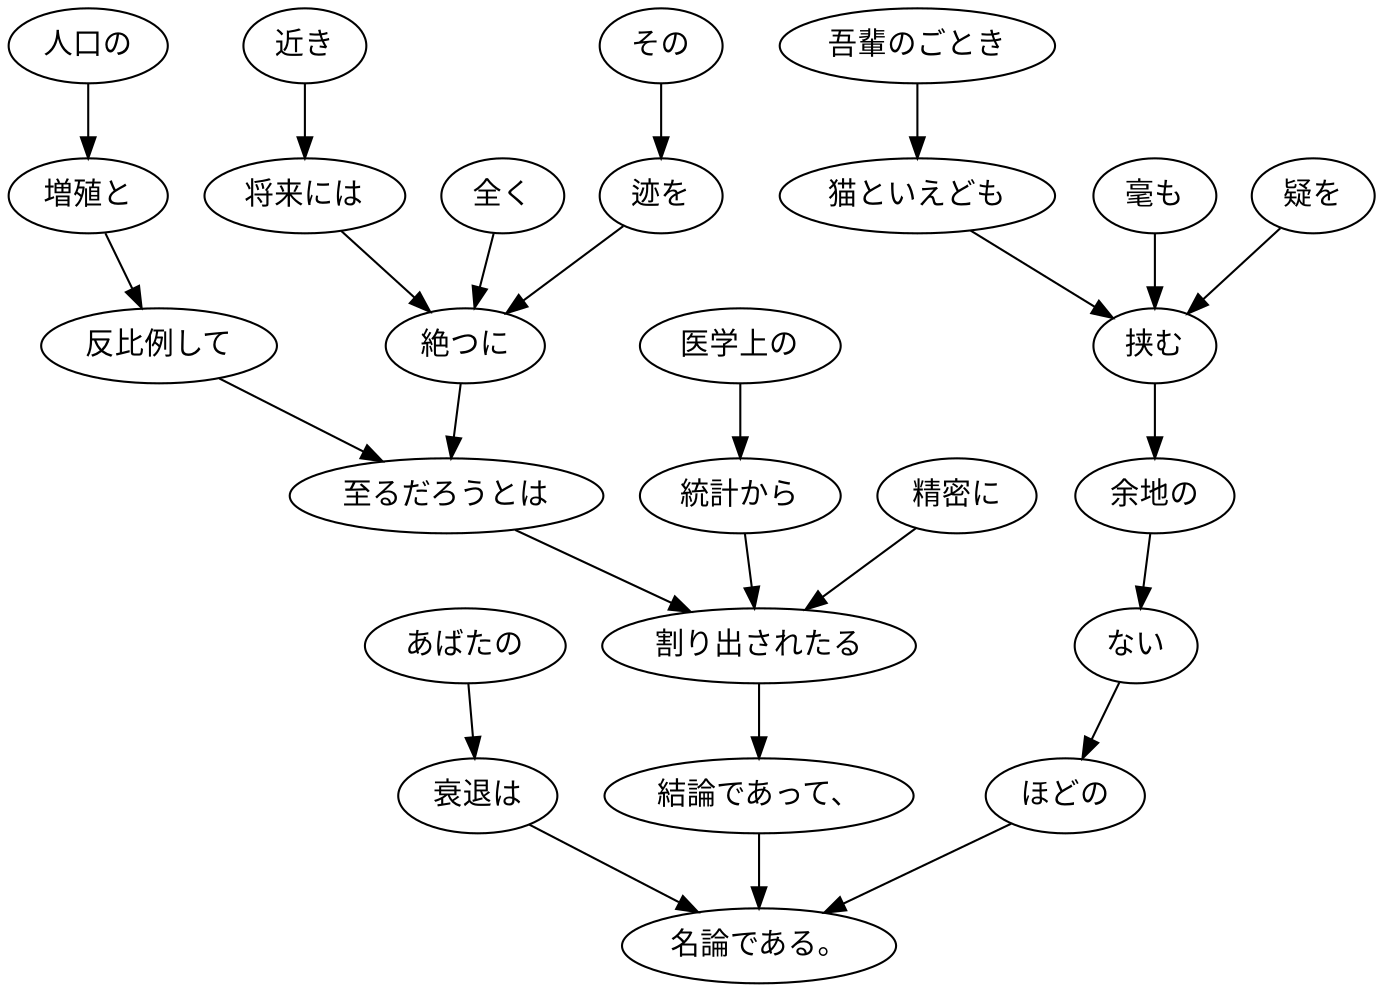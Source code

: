 digraph graph5557 {
	node0 [label="あばたの"];
	node1 [label="衰退は"];
	node2 [label="人口の"];
	node3 [label="増殖と"];
	node4 [label="反比例して"];
	node5 [label="近き"];
	node6 [label="将来には"];
	node7 [label="全く"];
	node8 [label="その"];
	node9 [label="迹を"];
	node10 [label="絶つに"];
	node11 [label="至るだろうとは"];
	node12 [label="医学上の"];
	node13 [label="統計から"];
	node14 [label="精密に"];
	node15 [label="割り出されたる"];
	node16 [label="結論であって、"];
	node17 [label="吾輩のごとき"];
	node18 [label="猫といえども"];
	node19 [label="毫も"];
	node20 [label="疑を"];
	node21 [label="挟む"];
	node22 [label="余地の"];
	node23 [label="ない"];
	node24 [label="ほどの"];
	node25 [label="名論である。"];
	node0 -> node1;
	node1 -> node25;
	node2 -> node3;
	node3 -> node4;
	node4 -> node11;
	node5 -> node6;
	node6 -> node10;
	node7 -> node10;
	node8 -> node9;
	node9 -> node10;
	node10 -> node11;
	node11 -> node15;
	node12 -> node13;
	node13 -> node15;
	node14 -> node15;
	node15 -> node16;
	node16 -> node25;
	node17 -> node18;
	node18 -> node21;
	node19 -> node21;
	node20 -> node21;
	node21 -> node22;
	node22 -> node23;
	node23 -> node24;
	node24 -> node25;
}
